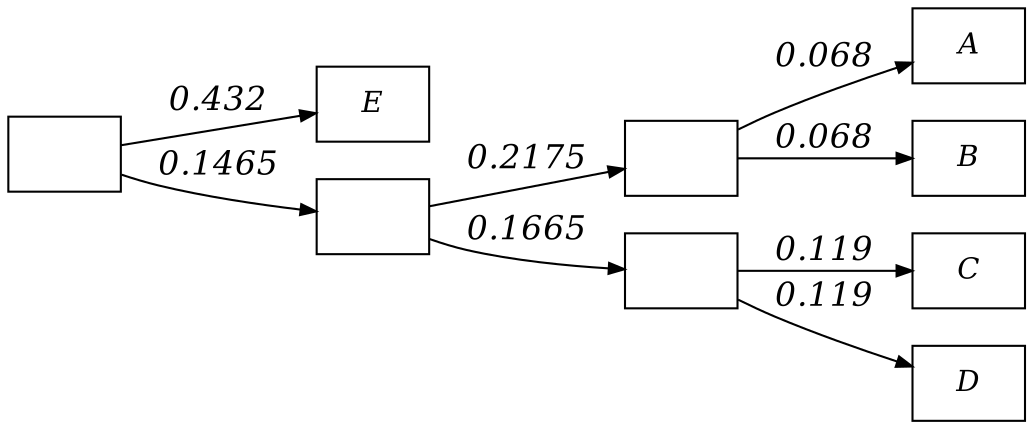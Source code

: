 digraph G {

/* Graph Attributes */
graph [rankdir = LR];

/* Node Attributes */
node [shape = rectangle, fillcolor = white, style = filled, fontname = "Times-Italic"];

/* Edge Attributes */
edge [fontname = "Times-Italic", arrowsize = 0.75, fontsize = 16];

/* Nodes */
0 [label = "A"];
1 [label = "B"];
2 [label = "C"];
3 [label = "D"];
4 [label = "E"];
5 [label = ""];
6 [label = ""];
7 [label = ""];
8 [label = ""];

/* Edges */
5 -> 1 [label = "0.068"];
5 -> 0 [label = "0.068"];
6 -> 3 [label = "0.119"];
6 -> 2 [label = "0.119"];
7 -> 6 [label = "0.1665"];
7 -> 5 [label = "0.2175"];
8 -> 4 [label = "0.432"];
8 -> 7 [label = "0.1465"];

}
